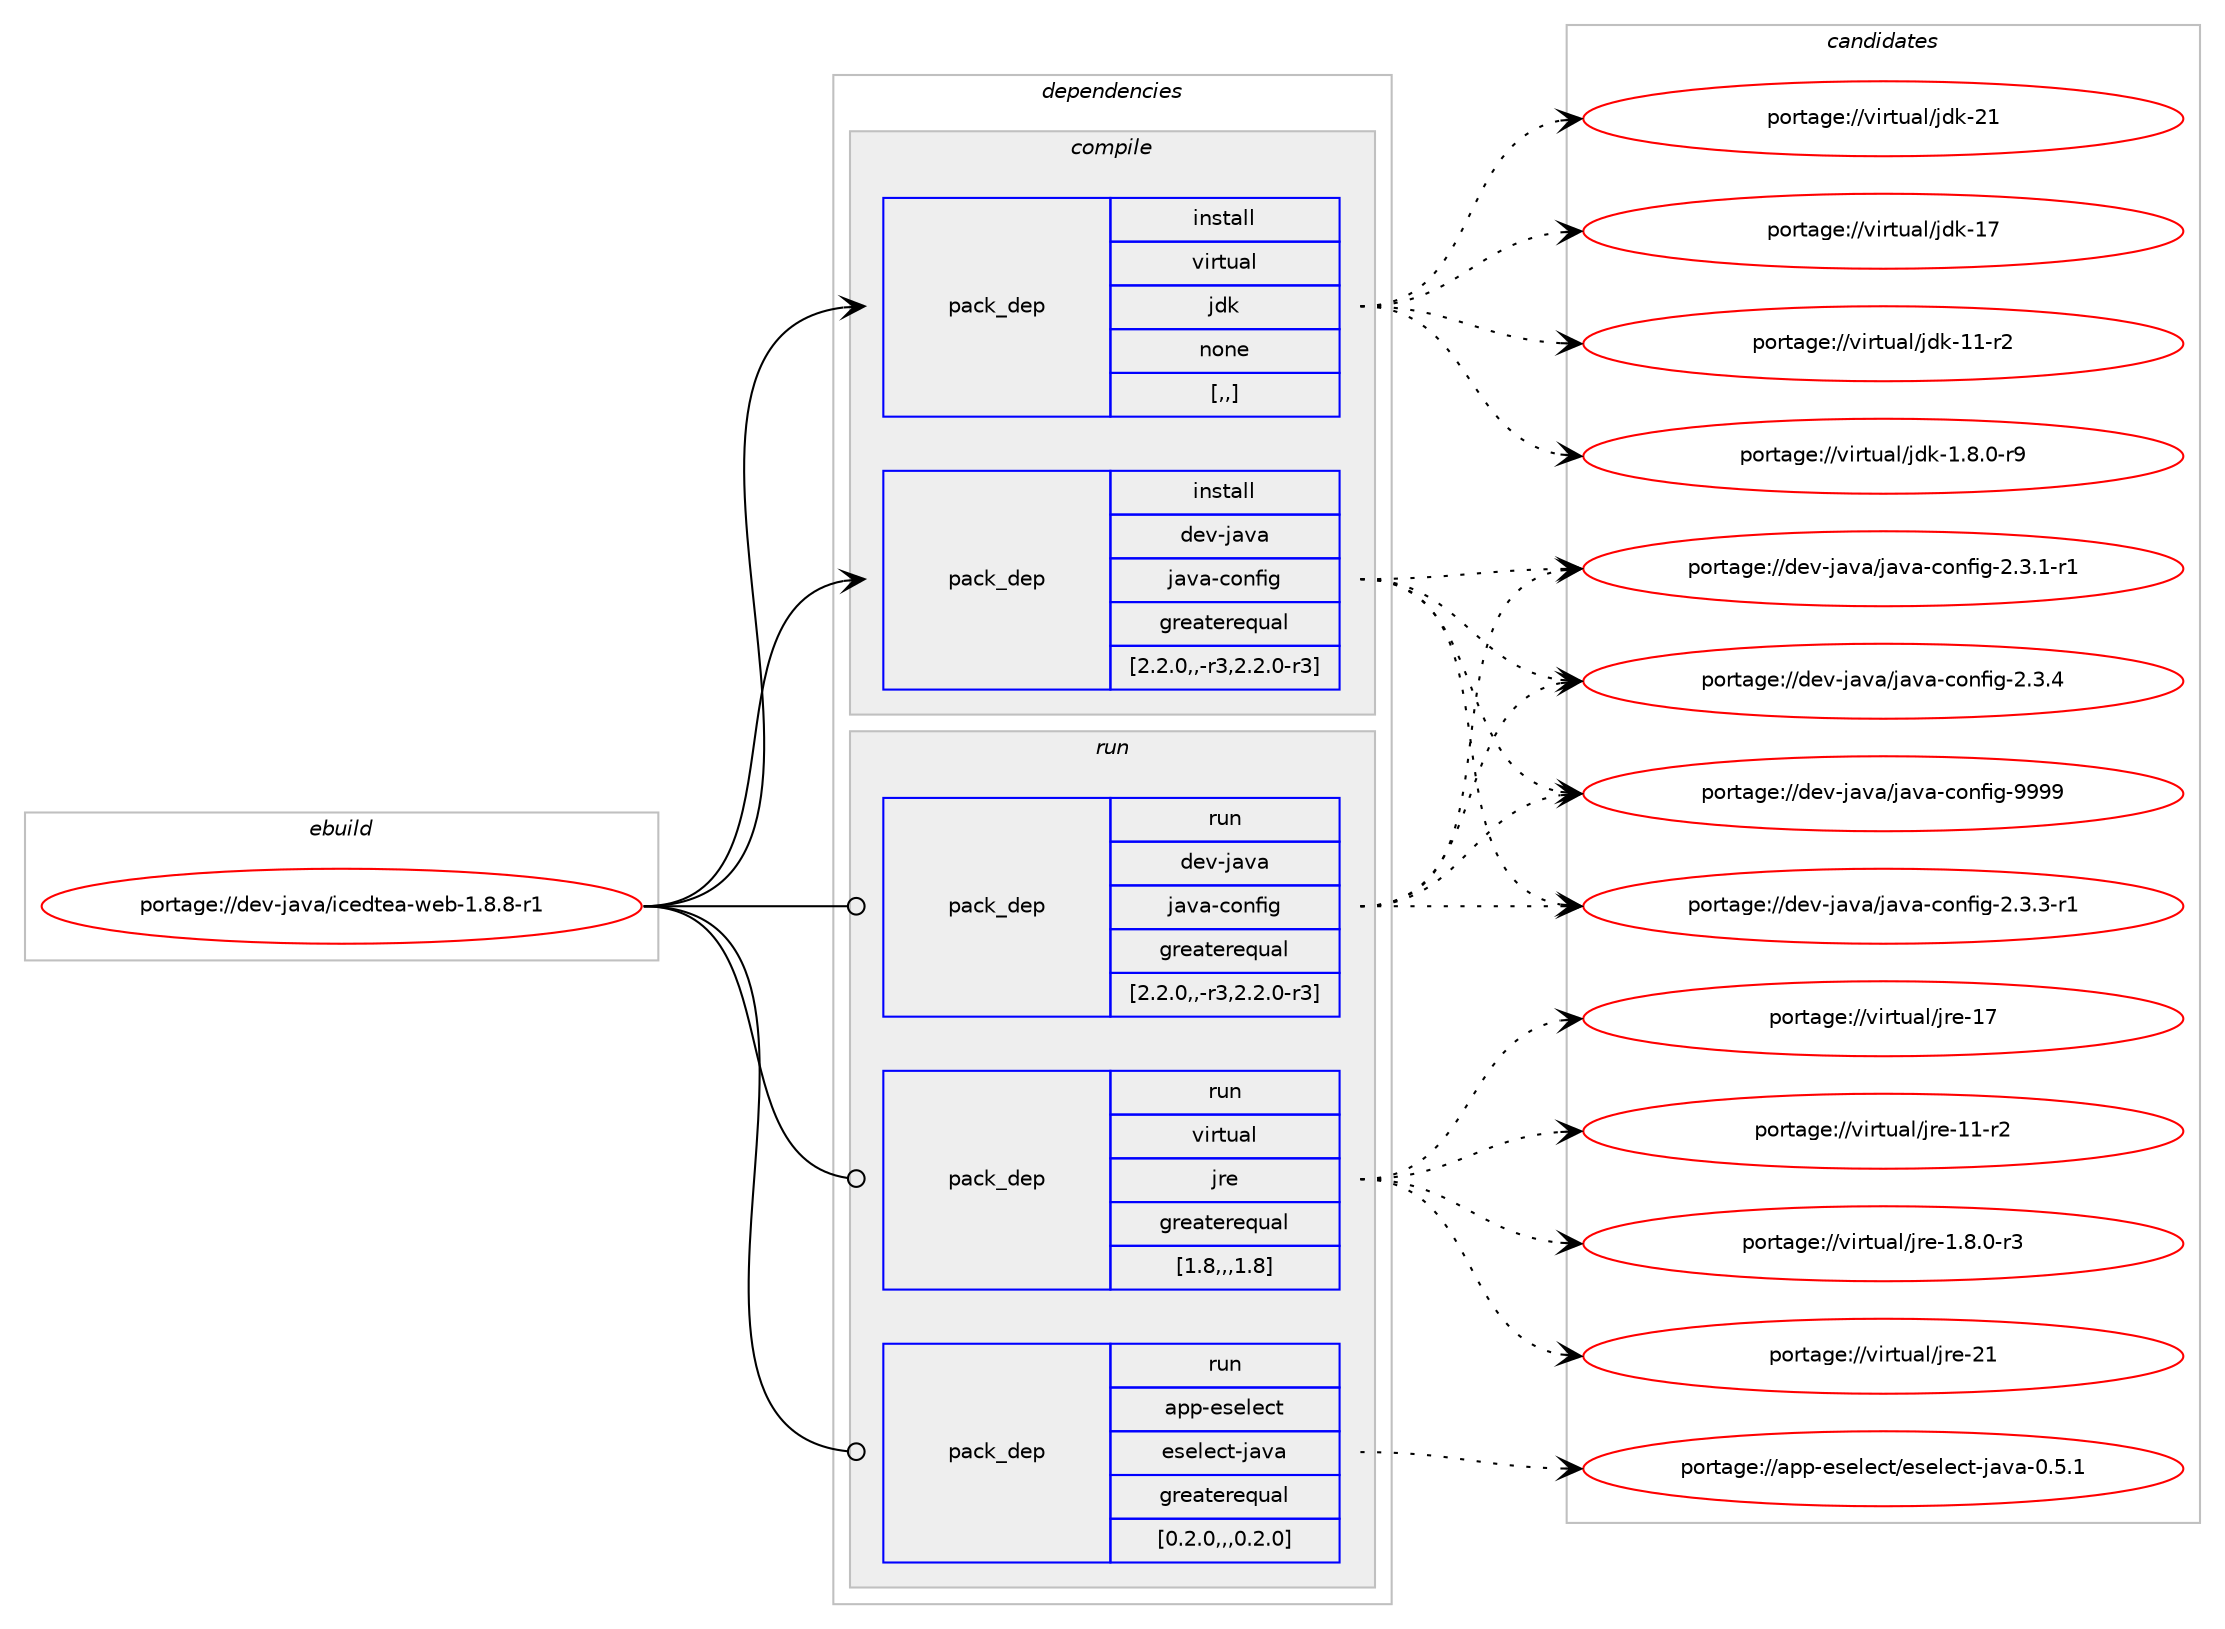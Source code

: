 digraph prolog {

# *************
# Graph options
# *************

newrank=true;
concentrate=true;
compound=true;
graph [rankdir=LR,fontname=Helvetica,fontsize=10,ranksep=1.5];#, ranksep=2.5, nodesep=0.2];
edge  [arrowhead=vee];
node  [fontname=Helvetica,fontsize=10];

# **********
# The ebuild
# **********

subgraph cluster_leftcol {
color=gray;
rank=same;
label=<<i>ebuild</i>>;
id [label="portage://dev-java/icedtea-web-1.8.8-r1", color=red, width=4, href="../dev-java/icedtea-web-1.8.8-r1.svg"];
}

# ****************
# The dependencies
# ****************

subgraph cluster_midcol {
color=gray;
label=<<i>dependencies</i>>;
subgraph cluster_compile {
fillcolor="#eeeeee";
style=filled;
label=<<i>compile</i>>;
subgraph pack70692 {
dependency93353 [label=<<TABLE BORDER="0" CELLBORDER="1" CELLSPACING="0" CELLPADDING="4" WIDTH="220"><TR><TD ROWSPAN="6" CELLPADDING="30">pack_dep</TD></TR><TR><TD WIDTH="110">install</TD></TR><TR><TD>dev-java</TD></TR><TR><TD>java-config</TD></TR><TR><TD>greaterequal</TD></TR><TR><TD>[2.2.0,,-r3,2.2.0-r3]</TD></TR></TABLE>>, shape=none, color=blue];
}
id:e -> dependency93353:w [weight=20,style="solid",arrowhead="vee"];
subgraph pack70693 {
dependency93354 [label=<<TABLE BORDER="0" CELLBORDER="1" CELLSPACING="0" CELLPADDING="4" WIDTH="220"><TR><TD ROWSPAN="6" CELLPADDING="30">pack_dep</TD></TR><TR><TD WIDTH="110">install</TD></TR><TR><TD>virtual</TD></TR><TR><TD>jdk</TD></TR><TR><TD>none</TD></TR><TR><TD>[,,]</TD></TR></TABLE>>, shape=none, color=blue];
}
id:e -> dependency93354:w [weight=20,style="solid",arrowhead="vee"];
}
subgraph cluster_compileandrun {
fillcolor="#eeeeee";
style=filled;
label=<<i>compile and run</i>>;
}
subgraph cluster_run {
fillcolor="#eeeeee";
style=filled;
label=<<i>run</i>>;
subgraph pack70694 {
dependency93355 [label=<<TABLE BORDER="0" CELLBORDER="1" CELLSPACING="0" CELLPADDING="4" WIDTH="220"><TR><TD ROWSPAN="6" CELLPADDING="30">pack_dep</TD></TR><TR><TD WIDTH="110">run</TD></TR><TR><TD>app-eselect</TD></TR><TR><TD>eselect-java</TD></TR><TR><TD>greaterequal</TD></TR><TR><TD>[0.2.0,,,0.2.0]</TD></TR></TABLE>>, shape=none, color=blue];
}
id:e -> dependency93355:w [weight=20,style="solid",arrowhead="odot"];
subgraph pack70695 {
dependency93356 [label=<<TABLE BORDER="0" CELLBORDER="1" CELLSPACING="0" CELLPADDING="4" WIDTH="220"><TR><TD ROWSPAN="6" CELLPADDING="30">pack_dep</TD></TR><TR><TD WIDTH="110">run</TD></TR><TR><TD>dev-java</TD></TR><TR><TD>java-config</TD></TR><TR><TD>greaterequal</TD></TR><TR><TD>[2.2.0,,-r3,2.2.0-r3]</TD></TR></TABLE>>, shape=none, color=blue];
}
id:e -> dependency93356:w [weight=20,style="solid",arrowhead="odot"];
subgraph pack70696 {
dependency93357 [label=<<TABLE BORDER="0" CELLBORDER="1" CELLSPACING="0" CELLPADDING="4" WIDTH="220"><TR><TD ROWSPAN="6" CELLPADDING="30">pack_dep</TD></TR><TR><TD WIDTH="110">run</TD></TR><TR><TD>virtual</TD></TR><TR><TD>jre</TD></TR><TR><TD>greaterequal</TD></TR><TR><TD>[1.8,,,1.8]</TD></TR></TABLE>>, shape=none, color=blue];
}
id:e -> dependency93357:w [weight=20,style="solid",arrowhead="odot"];
}
}

# **************
# The candidates
# **************

subgraph cluster_choices {
rank=same;
color=gray;
label=<<i>candidates</i>>;

subgraph choice70692 {
color=black;
nodesep=1;
choice10010111845106971189747106971189745991111101021051034557575757 [label="portage://dev-java/java-config-9999", color=red, width=4,href="../dev-java/java-config-9999.svg"];
choice1001011184510697118974710697118974599111110102105103455046514652 [label="portage://dev-java/java-config-2.3.4", color=red, width=4,href="../dev-java/java-config-2.3.4.svg"];
choice10010111845106971189747106971189745991111101021051034550465146514511449 [label="portage://dev-java/java-config-2.3.3-r1", color=red, width=4,href="../dev-java/java-config-2.3.3-r1.svg"];
choice10010111845106971189747106971189745991111101021051034550465146494511449 [label="portage://dev-java/java-config-2.3.1-r1", color=red, width=4,href="../dev-java/java-config-2.3.1-r1.svg"];
dependency93353:e -> choice10010111845106971189747106971189745991111101021051034557575757:w [style=dotted,weight="100"];
dependency93353:e -> choice1001011184510697118974710697118974599111110102105103455046514652:w [style=dotted,weight="100"];
dependency93353:e -> choice10010111845106971189747106971189745991111101021051034550465146514511449:w [style=dotted,weight="100"];
dependency93353:e -> choice10010111845106971189747106971189745991111101021051034550465146494511449:w [style=dotted,weight="100"];
}
subgraph choice70693 {
color=black;
nodesep=1;
choice1181051141161179710847106100107455049 [label="portage://virtual/jdk-21", color=red, width=4,href="../virtual/jdk-21.svg"];
choice1181051141161179710847106100107454955 [label="portage://virtual/jdk-17", color=red, width=4,href="../virtual/jdk-17.svg"];
choice11810511411611797108471061001074549494511450 [label="portage://virtual/jdk-11-r2", color=red, width=4,href="../virtual/jdk-11-r2.svg"];
choice11810511411611797108471061001074549465646484511457 [label="portage://virtual/jdk-1.8.0-r9", color=red, width=4,href="../virtual/jdk-1.8.0-r9.svg"];
dependency93354:e -> choice1181051141161179710847106100107455049:w [style=dotted,weight="100"];
dependency93354:e -> choice1181051141161179710847106100107454955:w [style=dotted,weight="100"];
dependency93354:e -> choice11810511411611797108471061001074549494511450:w [style=dotted,weight="100"];
dependency93354:e -> choice11810511411611797108471061001074549465646484511457:w [style=dotted,weight="100"];
}
subgraph choice70694 {
color=black;
nodesep=1;
choice9711211245101115101108101991164710111510110810199116451069711897454846534649 [label="portage://app-eselect/eselect-java-0.5.1", color=red, width=4,href="../app-eselect/eselect-java-0.5.1.svg"];
dependency93355:e -> choice9711211245101115101108101991164710111510110810199116451069711897454846534649:w [style=dotted,weight="100"];
}
subgraph choice70695 {
color=black;
nodesep=1;
choice10010111845106971189747106971189745991111101021051034557575757 [label="portage://dev-java/java-config-9999", color=red, width=4,href="../dev-java/java-config-9999.svg"];
choice1001011184510697118974710697118974599111110102105103455046514652 [label="portage://dev-java/java-config-2.3.4", color=red, width=4,href="../dev-java/java-config-2.3.4.svg"];
choice10010111845106971189747106971189745991111101021051034550465146514511449 [label="portage://dev-java/java-config-2.3.3-r1", color=red, width=4,href="../dev-java/java-config-2.3.3-r1.svg"];
choice10010111845106971189747106971189745991111101021051034550465146494511449 [label="portage://dev-java/java-config-2.3.1-r1", color=red, width=4,href="../dev-java/java-config-2.3.1-r1.svg"];
dependency93356:e -> choice10010111845106971189747106971189745991111101021051034557575757:w [style=dotted,weight="100"];
dependency93356:e -> choice1001011184510697118974710697118974599111110102105103455046514652:w [style=dotted,weight="100"];
dependency93356:e -> choice10010111845106971189747106971189745991111101021051034550465146514511449:w [style=dotted,weight="100"];
dependency93356:e -> choice10010111845106971189747106971189745991111101021051034550465146494511449:w [style=dotted,weight="100"];
}
subgraph choice70696 {
color=black;
nodesep=1;
choice1181051141161179710847106114101455049 [label="portage://virtual/jre-21", color=red, width=4,href="../virtual/jre-21.svg"];
choice1181051141161179710847106114101454955 [label="portage://virtual/jre-17", color=red, width=4,href="../virtual/jre-17.svg"];
choice11810511411611797108471061141014549494511450 [label="portage://virtual/jre-11-r2", color=red, width=4,href="../virtual/jre-11-r2.svg"];
choice11810511411611797108471061141014549465646484511451 [label="portage://virtual/jre-1.8.0-r3", color=red, width=4,href="../virtual/jre-1.8.0-r3.svg"];
dependency93357:e -> choice1181051141161179710847106114101455049:w [style=dotted,weight="100"];
dependency93357:e -> choice1181051141161179710847106114101454955:w [style=dotted,weight="100"];
dependency93357:e -> choice11810511411611797108471061141014549494511450:w [style=dotted,weight="100"];
dependency93357:e -> choice11810511411611797108471061141014549465646484511451:w [style=dotted,weight="100"];
}
}

}
